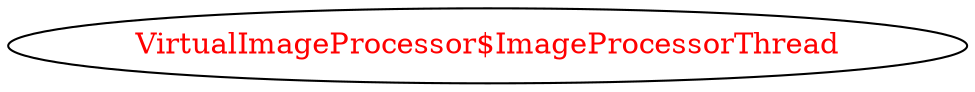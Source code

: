 digraph dependencyGraph {
 concentrate=true;
 ranksep="2.0";
 rankdir="LR"; 
 splines="ortho";
"VirtualImageProcessor$ImageProcessorThread" [fontcolor="red"];
}